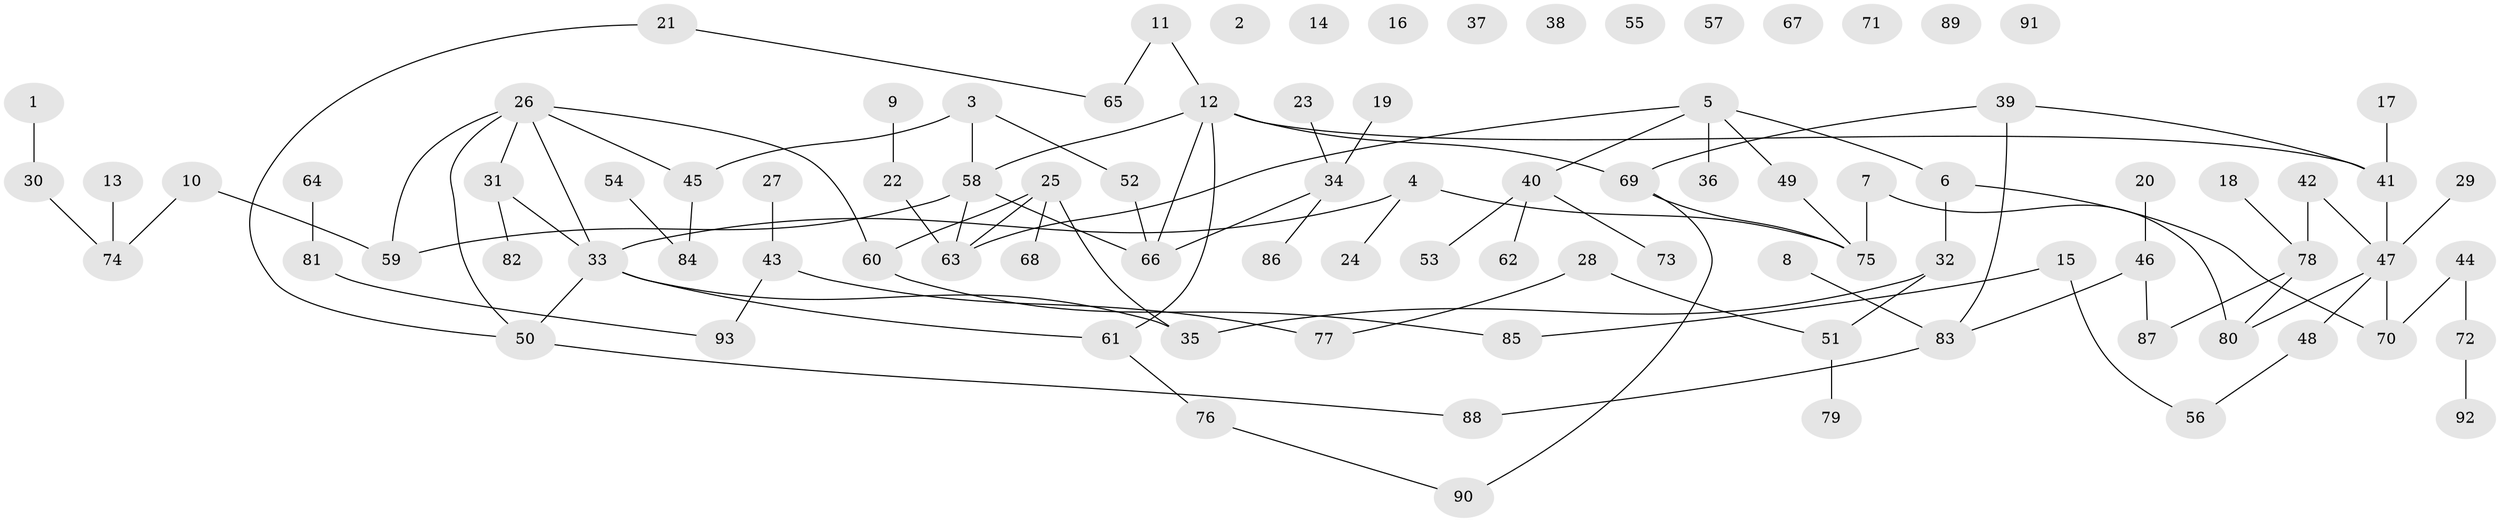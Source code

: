 // coarse degree distribution, {1: 0.25, 0: 0.171875, 3: 0.15625, 7: 0.015625, 4: 0.078125, 2: 0.234375, 8: 0.03125, 6: 0.046875, 5: 0.015625}
// Generated by graph-tools (version 1.1) at 2025/23/03/03/25 07:23:24]
// undirected, 93 vertices, 101 edges
graph export_dot {
graph [start="1"]
  node [color=gray90,style=filled];
  1;
  2;
  3;
  4;
  5;
  6;
  7;
  8;
  9;
  10;
  11;
  12;
  13;
  14;
  15;
  16;
  17;
  18;
  19;
  20;
  21;
  22;
  23;
  24;
  25;
  26;
  27;
  28;
  29;
  30;
  31;
  32;
  33;
  34;
  35;
  36;
  37;
  38;
  39;
  40;
  41;
  42;
  43;
  44;
  45;
  46;
  47;
  48;
  49;
  50;
  51;
  52;
  53;
  54;
  55;
  56;
  57;
  58;
  59;
  60;
  61;
  62;
  63;
  64;
  65;
  66;
  67;
  68;
  69;
  70;
  71;
  72;
  73;
  74;
  75;
  76;
  77;
  78;
  79;
  80;
  81;
  82;
  83;
  84;
  85;
  86;
  87;
  88;
  89;
  90;
  91;
  92;
  93;
  1 -- 30;
  3 -- 45;
  3 -- 52;
  3 -- 58;
  4 -- 24;
  4 -- 33;
  4 -- 75;
  5 -- 6;
  5 -- 36;
  5 -- 40;
  5 -- 49;
  5 -- 63;
  6 -- 32;
  6 -- 70;
  7 -- 75;
  7 -- 80;
  8 -- 83;
  9 -- 22;
  10 -- 59;
  10 -- 74;
  11 -- 12;
  11 -- 65;
  12 -- 41;
  12 -- 58;
  12 -- 61;
  12 -- 66;
  12 -- 69;
  13 -- 74;
  15 -- 56;
  15 -- 85;
  17 -- 41;
  18 -- 78;
  19 -- 34;
  20 -- 46;
  21 -- 50;
  21 -- 65;
  22 -- 63;
  23 -- 34;
  25 -- 35;
  25 -- 60;
  25 -- 63;
  25 -- 68;
  26 -- 31;
  26 -- 33;
  26 -- 45;
  26 -- 50;
  26 -- 59;
  26 -- 60;
  27 -- 43;
  28 -- 51;
  28 -- 77;
  29 -- 47;
  30 -- 74;
  31 -- 33;
  31 -- 82;
  32 -- 35;
  32 -- 51;
  33 -- 35;
  33 -- 50;
  33 -- 61;
  34 -- 66;
  34 -- 86;
  39 -- 41;
  39 -- 69;
  39 -- 83;
  40 -- 53;
  40 -- 62;
  40 -- 73;
  41 -- 47;
  42 -- 47;
  42 -- 78;
  43 -- 77;
  43 -- 93;
  44 -- 70;
  44 -- 72;
  45 -- 84;
  46 -- 83;
  46 -- 87;
  47 -- 48;
  47 -- 70;
  47 -- 80;
  48 -- 56;
  49 -- 75;
  50 -- 88;
  51 -- 79;
  52 -- 66;
  54 -- 84;
  58 -- 59;
  58 -- 63;
  58 -- 66;
  60 -- 85;
  61 -- 76;
  64 -- 81;
  69 -- 75;
  69 -- 90;
  72 -- 92;
  76 -- 90;
  78 -- 80;
  78 -- 87;
  81 -- 93;
  83 -- 88;
}
